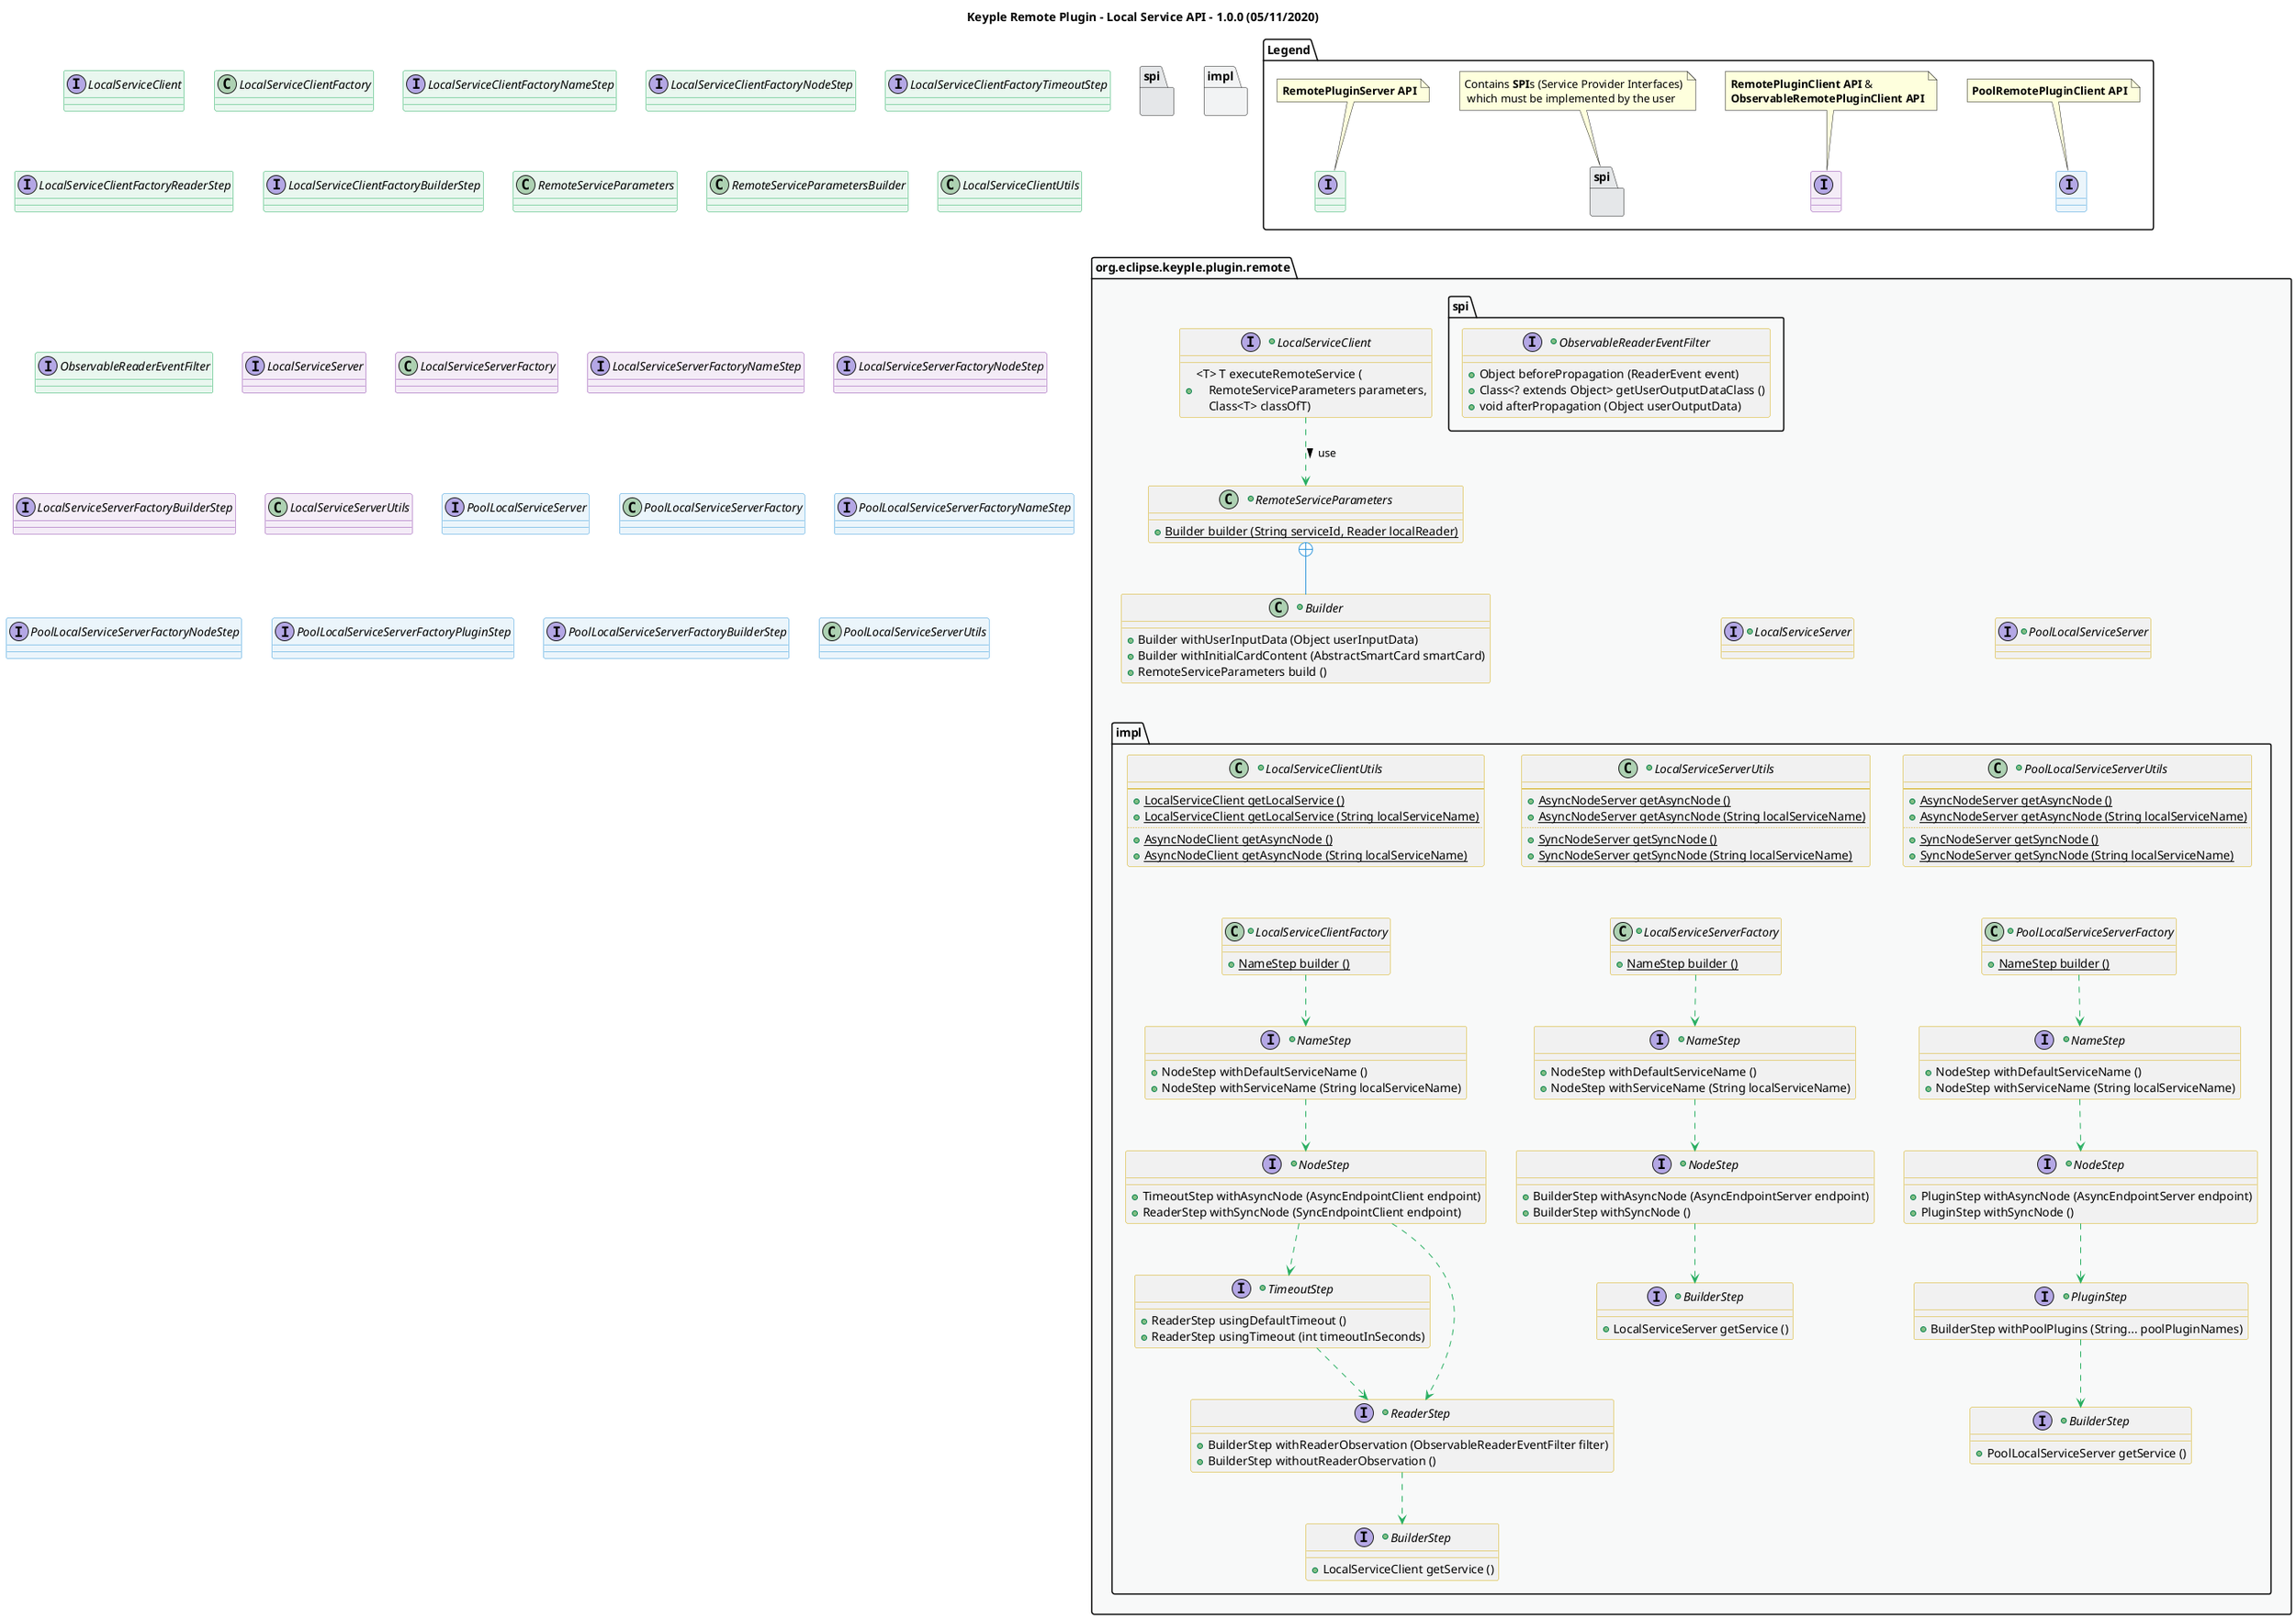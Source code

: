 @startuml
title
    Keyple Remote Plugin - Local Service API - 1.0.0 (05/11/2020)
end title

' == THEME ==

'Couleurs issues de : https://htmlcolorcodes.com/fr/tableau-de-couleur/tableau-de-couleur-design-plat/
!define C_GREY1 F8F9F9
!define C_GREY2 F2F3F4
!define C_GREY3 E5E7E9
!define C_GREY4 D7DBDD
!define C_GREY5 CACFD2
!define C_GREY6 BDC3C7
!define C_LINK 3498DB
!define C_USE 27AE60

skinparam Shadowing false
skinparam ClassFontStyle italic
skinparam ClassBorderColor #D4AC0D
skinparam stereotypeABorderColor #A9DCDF
skinparam stereotypeIBorderColor #B4A7E5
skinparam stereotypeCBorderColor #ADD1B2
skinparam stereotypeEBorderColor #EB93DF
' Red
skinparam ClassBackgroundColor<<red>> #FDEDEC
skinparam ClassBorderColor<<red>> #E74C3C
hide <<red>> stereotype
' Purple
skinparam ClassBackgroundColor<<purple>> #F4ECF7
skinparam ClassBorderColor<<purple>> #8E44AD
hide <<purple>> stereotype
' blue
skinparam ClassBackgroundColor<<blue>> #EBF5FB
skinparam ClassBorderColor<<blue>> #3498DB
hide <<blue>> stereotype
' Green
skinparam ClassBackgroundColor<<green>> #E9F7EF
skinparam ClassBorderColor<<green>> #27AE60
hide <<green>> stereotype
' Grey
skinparam ClassBackgroundColor<<grey>> #EAECEE
skinparam ClassBorderColor<<grey>> #2C3E50
hide <<grey>> stereotype

' == CONTENT ==

package Legend {
    interface " " as serverApi <<green>>
    note top of serverApi : **RemotePluginServer API**
    interface " " as clientApi <<purple>>
    note top of clientApi : **RemotePluginClient API** &\n**ObservableRemotePluginClient API**
    interface " " as poolClientApi <<blue>>
    note top of poolClientApi : **PoolRemotePluginClient API**
    package "spi" as legendSpi #C_GREY3 {}
    note top of legendSpi : Contains **SPI**s (Service Provider Interfaces)\n which must be implemented by the user
}

package "org.eclipse.keyple.plugin.remote" as root {

    +interface LocalServiceClient {
        +<T> T executeRemoteService (\n    RemoteServiceParameters parameters,\n    Class<T> classOfT)
    }
    +class RemoteServiceParameters {
        +{static} Builder builder (String serviceId, Reader localReader)
    }
    +class "Builder" as RemoteServiceParametersBuilder {
        +Builder withUserInputData (Object userInputData)
        +Builder withInitialCardContent (AbstractSmartCard smartCard)
        +RemoteServiceParameters build ()
    }
    +interface LocalServiceServer {
    }
    +interface PoolLocalServiceServer {
    }
    package spi {
        +interface ObservableReaderEventFilter {
            +Object beforePropagation (ReaderEvent event)
            +Class<? extends Object> getUserOutputDataClass ()
            +void afterPropagation (Object userOutputData)
        }
    }
    package impl as impl {
        ' Utilities
        +class LocalServiceClientUtils {
            --
            + {static} LocalServiceClient getLocalService ()
            + {static} LocalServiceClient getLocalService (String localServiceName)
            ..
            + {static} AsyncNodeClient getAsyncNode ()
            + {static} AsyncNodeClient getAsyncNode (String localServiceName)
        }
        +class LocalServiceServerUtils {
            --
            + {static} AsyncNodeServer getAsyncNode ()
            + {static} AsyncNodeServer getAsyncNode (String localServiceName)
            ..
            + {static} SyncNodeServer getSyncNode ()
            + {static} SyncNodeServer getSyncNode (String localServiceName)
        }
        +class PoolLocalServiceServerUtils {
            --
            + {static} AsyncNodeServer getAsyncNode ()
            + {static} AsyncNodeServer getAsyncNode (String localServiceName)
            ..
            + {static} SyncNodeServer getSyncNode ()
            + {static} SyncNodeServer getSyncNode (String localServiceName)
        }
        ' Factories
        +class LocalServiceClientFactory {
            + {static} NameStep builder ()
        }
        +interface "NameStep" as LocalServiceClientFactoryNameStep {
            + NodeStep withDefaultServiceName ()
            + NodeStep withServiceName (String localServiceName)
        }
        +interface "NodeStep" as LocalServiceClientFactoryNodeStep {
            + TimeoutStep withAsyncNode (AsyncEndpointClient endpoint)
            + ReaderStep withSyncNode (SyncEndpointClient endpoint)
        }
        +interface "TimeoutStep" as LocalServiceClientFactoryTimeoutStep {
            + ReaderStep usingDefaultTimeout ()
            + ReaderStep usingTimeout (int timeoutInSeconds)
        }
        +interface "ReaderStep" as LocalServiceClientFactoryReaderStep {
            + BuilderStep withReaderObservation (ObservableReaderEventFilter filter)
            + BuilderStep withoutReaderObservation ()
        }
        +interface "BuilderStep" as LocalServiceClientFactoryBuilderStep {
            + LocalServiceClient getService ()
        }
        +class LocalServiceServerFactory {
            + {static} NameStep builder ()
        }
        +interface "NameStep" as LocalServiceServerFactoryNameStep {
            + NodeStep withDefaultServiceName ()
            + NodeStep withServiceName (String localServiceName)
        }
        +interface "NodeStep" as LocalServiceServerFactoryNodeStep {
            + BuilderStep withAsyncNode (AsyncEndpointServer endpoint)
            + BuilderStep withSyncNode ()
        }
        +interface "BuilderStep" as LocalServiceServerFactoryBuilderStep {
            + LocalServiceServer getService ()
        }
        +class PoolLocalServiceServerFactory {
            + {static} NameStep builder ()
        }
        +interface "NameStep" as PoolLocalServiceServerFactoryNameStep {
            + NodeStep withDefaultServiceName ()
            + NodeStep withServiceName (String localServiceName)
        }
        +interface "NodeStep" as PoolLocalServiceServerFactoryNodeStep {
            + PluginStep withAsyncNode (AsyncEndpointServer endpoint)
            + PluginStep withSyncNode ()
        }
        +interface "PluginStep" as PoolLocalServiceServerFactoryPluginStep {
            + BuilderStep withPoolPlugins (String... poolPluginNames)
        }
        +interface "BuilderStep" as PoolLocalServiceServerFactoryBuilderStep {
            + PoolLocalServiceServer getService ()
        }
    }
}

' Associations
LocalServiceClient ..> RemoteServiceParameters #C_USE : use >
RemoteServiceParameters +-- RemoteServiceParametersBuilder #C_LINK

LocalServiceClientFactory ..> LocalServiceClientFactoryNameStep #C_USE
LocalServiceClientFactoryNameStep ..> LocalServiceClientFactoryNodeStep #C_USE
LocalServiceClientFactoryNodeStep ..> LocalServiceClientFactoryTimeoutStep #C_USE
LocalServiceClientFactoryNodeStep ..> LocalServiceClientFactoryReaderStep #C_USE
LocalServiceClientFactoryTimeoutStep ..> LocalServiceClientFactoryReaderStep #C_USE
LocalServiceClientFactoryReaderStep ..> LocalServiceClientFactoryBuilderStep #C_USE

LocalServiceServerFactory ..> LocalServiceServerFactoryNameStep #C_USE
LocalServiceServerFactoryNameStep ..> LocalServiceServerFactoryNodeStep #C_USE
LocalServiceServerFactoryNodeStep ..> LocalServiceServerFactoryBuilderStep #C_USE

PoolLocalServiceServerFactory ..> PoolLocalServiceServerFactoryNameStep #C_USE
PoolLocalServiceServerFactoryNameStep ..> PoolLocalServiceServerFactoryNodeStep #C_USE
PoolLocalServiceServerFactoryNodeStep ..> PoolLocalServiceServerFactoryPluginStep #C_USE
PoolLocalServiceServerFactoryPluginStep ..> PoolLocalServiceServerFactoryBuilderStep #C_USE

' == LAYOUT ==

serverApi -[hidden]- LocalServiceClient
clientApi -[hidden]- LocalServiceServer
poolClientApi -[hidden]- PoolLocalServiceServer
legendSpi -[hidden]- ObservableReaderEventFilter

RemoteServiceParametersBuilder -[hidden]- LocalServiceClientUtils
LocalServiceServer -[hidden]- LocalServiceServerUtils
PoolLocalServiceServer -[hidden]- PoolLocalServiceServerUtils

LocalServiceClientUtils -[hidden]- LocalServiceClientFactory
LocalServiceServerUtils -[hidden]- LocalServiceServerFactory
PoolLocalServiceServerUtils -[hidden]- PoolLocalServiceServerFactory

' == STYLE ==

package root #C_GREY1 {}
package spi #C_GREY3 {}
package impl #C_GREY2 {}

interface LocalServiceClient <<green>>
class LocalServiceClientFactory <<green>>
interface LocalServiceClientFactoryNameStep <<green>>
interface LocalServiceClientFactoryNodeStep <<green>>
interface LocalServiceClientFactoryTimeoutStep <<green>>
interface LocalServiceClientFactoryReaderStep <<green>>
interface LocalServiceClientFactoryBuilderStep <<green>>
class RemoteServiceParameters <<green>>
class RemoteServiceParametersBuilder <<green>>
class LocalServiceClientUtils <<green>>
interface ObservableReaderEventFilter <<green>>

interface LocalServiceServer <<purple>>
class LocalServiceServerFactory <<purple>>
interface LocalServiceServerFactoryNameStep <<purple>>
interface LocalServiceServerFactoryNodeStep <<purple>>
interface LocalServiceServerFactoryBuilderStep <<purple>>
class LocalServiceServerUtils <<purple>>

interface PoolLocalServiceServer <<blue>>
class PoolLocalServiceServerFactory <<blue>>
interface PoolLocalServiceServerFactoryNameStep <<blue>>
interface PoolLocalServiceServerFactoryNodeStep <<blue>>
interface PoolLocalServiceServerFactoryPluginStep <<blue>>
interface PoolLocalServiceServerFactoryBuilderStep <<blue>>
class PoolLocalServiceServerUtils <<blue>>

@enduml